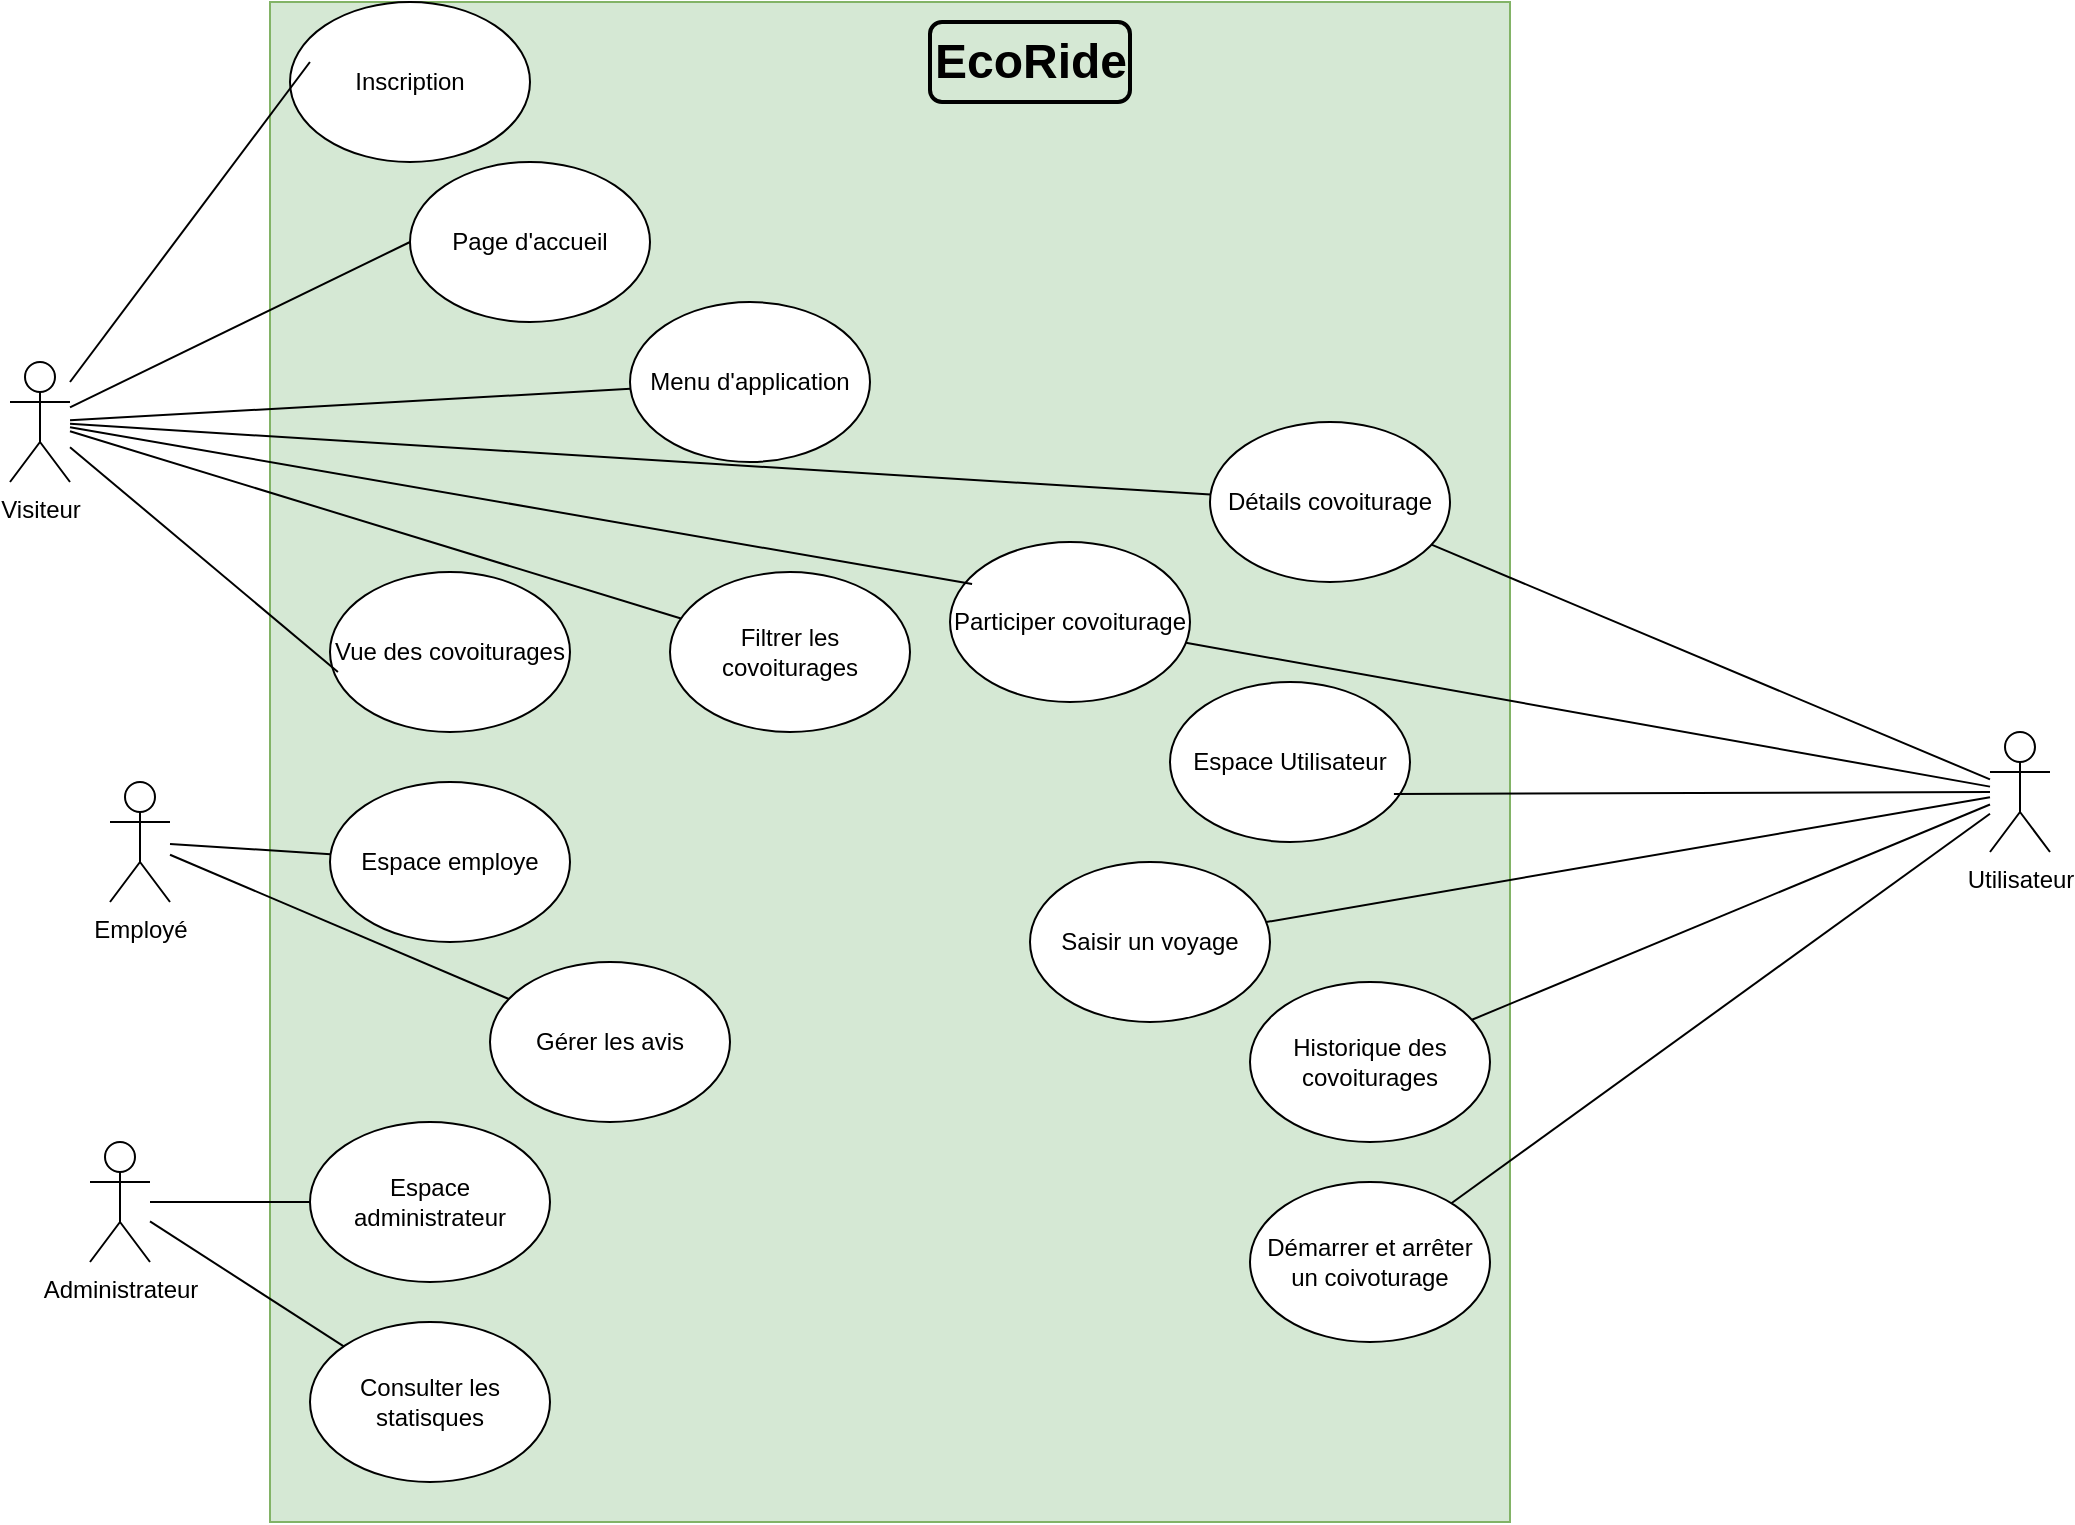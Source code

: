<mxfile version="26.0.16">
  <diagram name="Page-1" id="DXdzLVKKX74UFcC71-x3">
    <mxGraphModel dx="1434" dy="884" grid="1" gridSize="10" guides="1" tooltips="1" connect="1" arrows="1" fold="1" page="1" pageScale="1" pageWidth="827" pageHeight="1169" math="0" shadow="0">
      <root>
        <mxCell id="0" />
        <mxCell id="1" parent="0" />
        <mxCell id="vplq1tkEMpHksFh4a3WS-12" value="&lt;h1&gt;&lt;br&gt;&lt;/h1&gt;" style="rounded=0;whiteSpace=wrap;html=1;align=center;fillColor=#d5e8d4;strokeColor=#82b366;" vertex="1" parent="1">
          <mxGeometry x="160" y="160" width="620" height="760" as="geometry" />
        </mxCell>
        <mxCell id="vplq1tkEMpHksFh4a3WS-13" value="EcoRide" style="text;strokeColor=default;fillColor=none;html=1;fontSize=24;fontStyle=1;verticalAlign=middle;align=center;rounded=1;strokeWidth=2;" vertex="1" parent="1">
          <mxGeometry x="490" y="170" width="100" height="40" as="geometry" />
        </mxCell>
        <mxCell id="vplq1tkEMpHksFh4a3WS-48" style="rounded=0;orthogonalLoop=1;jettySize=auto;html=1;endArrow=none;startFill=0;" edge="1" parent="1" source="vplq1tkEMpHksFh4a3WS-14" target="vplq1tkEMpHksFh4a3WS-47">
          <mxGeometry relative="1" as="geometry" />
        </mxCell>
        <mxCell id="vplq1tkEMpHksFh4a3WS-50" style="rounded=0;orthogonalLoop=1;jettySize=auto;html=1;endArrow=none;startFill=0;" edge="1" parent="1" source="vplq1tkEMpHksFh4a3WS-14" target="vplq1tkEMpHksFh4a3WS-49">
          <mxGeometry relative="1" as="geometry" />
        </mxCell>
        <mxCell id="vplq1tkEMpHksFh4a3WS-14" value="Administrateur" style="shape=umlActor;verticalLabelPosition=bottom;verticalAlign=top;html=1;outlineConnect=0;" vertex="1" parent="1">
          <mxGeometry x="70" y="730" width="30" height="60" as="geometry" />
        </mxCell>
        <mxCell id="vplq1tkEMpHksFh4a3WS-26" style="rounded=0;orthogonalLoop=1;jettySize=auto;html=1;entryX=0;entryY=0.5;entryDx=0;entryDy=0;endArrow=none;startFill=0;" edge="1" parent="1" source="vplq1tkEMpHksFh4a3WS-15" target="vplq1tkEMpHksFh4a3WS-21">
          <mxGeometry relative="1" as="geometry" />
        </mxCell>
        <mxCell id="vplq1tkEMpHksFh4a3WS-27" style="rounded=0;orthogonalLoop=1;jettySize=auto;html=1;endArrow=none;startFill=0;" edge="1" parent="1" source="vplq1tkEMpHksFh4a3WS-15" target="vplq1tkEMpHksFh4a3WS-22">
          <mxGeometry relative="1" as="geometry" />
        </mxCell>
        <mxCell id="vplq1tkEMpHksFh4a3WS-29" style="rounded=0;orthogonalLoop=1;jettySize=auto;html=1;endArrow=none;startFill=0;" edge="1" parent="1" source="vplq1tkEMpHksFh4a3WS-15" target="vplq1tkEMpHksFh4a3WS-24">
          <mxGeometry relative="1" as="geometry" />
        </mxCell>
        <mxCell id="vplq1tkEMpHksFh4a3WS-30" style="rounded=0;orthogonalLoop=1;jettySize=auto;html=1;endArrow=none;startFill=0;" edge="1" parent="1" source="vplq1tkEMpHksFh4a3WS-15" target="vplq1tkEMpHksFh4a3WS-23">
          <mxGeometry relative="1" as="geometry" />
        </mxCell>
        <mxCell id="vplq1tkEMpHksFh4a3WS-15" value="Visiteur" style="shape=umlActor;verticalLabelPosition=bottom;verticalAlign=top;html=1;outlineConnect=0;" vertex="1" parent="1">
          <mxGeometry x="30" y="340" width="30" height="60" as="geometry" />
        </mxCell>
        <mxCell id="vplq1tkEMpHksFh4a3WS-32" style="rounded=0;orthogonalLoop=1;jettySize=auto;html=1;endArrow=none;startFill=0;" edge="1" parent="1" source="vplq1tkEMpHksFh4a3WS-17" target="vplq1tkEMpHksFh4a3WS-23">
          <mxGeometry relative="1" as="geometry" />
        </mxCell>
        <mxCell id="vplq1tkEMpHksFh4a3WS-35" style="rounded=0;orthogonalLoop=1;jettySize=auto;html=1;endArrow=none;startFill=0;" edge="1" parent="1" source="vplq1tkEMpHksFh4a3WS-17" target="vplq1tkEMpHksFh4a3WS-33">
          <mxGeometry relative="1" as="geometry" />
        </mxCell>
        <mxCell id="vplq1tkEMpHksFh4a3WS-17" value="Utilisateur" style="shape=umlActor;verticalLabelPosition=bottom;verticalAlign=top;html=1;outlineConnect=0;" vertex="1" parent="1">
          <mxGeometry x="1020" y="525" width="30" height="60" as="geometry" />
        </mxCell>
        <mxCell id="vplq1tkEMpHksFh4a3WS-46" style="rounded=0;orthogonalLoop=1;jettySize=auto;html=1;endArrow=none;startFill=0;" edge="1" parent="1" source="vplq1tkEMpHksFh4a3WS-18" target="vplq1tkEMpHksFh4a3WS-44">
          <mxGeometry relative="1" as="geometry" />
        </mxCell>
        <mxCell id="vplq1tkEMpHksFh4a3WS-52" style="rounded=0;orthogonalLoop=1;jettySize=auto;html=1;endArrow=none;startFill=0;" edge="1" parent="1" source="vplq1tkEMpHksFh4a3WS-18" target="vplq1tkEMpHksFh4a3WS-51">
          <mxGeometry relative="1" as="geometry" />
        </mxCell>
        <mxCell id="vplq1tkEMpHksFh4a3WS-18" value="Employé" style="shape=umlActor;verticalLabelPosition=bottom;verticalAlign=top;html=1;outlineConnect=0;" vertex="1" parent="1">
          <mxGeometry x="80" y="550" width="30" height="60" as="geometry" />
        </mxCell>
        <mxCell id="vplq1tkEMpHksFh4a3WS-19" value="Inscription" style="ellipse;whiteSpace=wrap;html=1;" vertex="1" parent="1">
          <mxGeometry x="170" y="160" width="120" height="80" as="geometry" />
        </mxCell>
        <mxCell id="vplq1tkEMpHksFh4a3WS-20" style="rounded=0;orthogonalLoop=1;jettySize=auto;html=1;entryX=0.083;entryY=0.375;entryDx=0;entryDy=0;entryPerimeter=0;endArrow=none;startFill=0;" edge="1" parent="1" source="vplq1tkEMpHksFh4a3WS-15" target="vplq1tkEMpHksFh4a3WS-19">
          <mxGeometry relative="1" as="geometry" />
        </mxCell>
        <mxCell id="vplq1tkEMpHksFh4a3WS-21" value="Page d&#39;accueil" style="ellipse;whiteSpace=wrap;html=1;" vertex="1" parent="1">
          <mxGeometry x="230" y="240" width="120" height="80" as="geometry" />
        </mxCell>
        <mxCell id="vplq1tkEMpHksFh4a3WS-22" value="Menu d&#39;application" style="ellipse;whiteSpace=wrap;html=1;" vertex="1" parent="1">
          <mxGeometry x="340" y="310" width="120" height="80" as="geometry" />
        </mxCell>
        <mxCell id="vplq1tkEMpHksFh4a3WS-23" value="Détails covoiturage" style="ellipse;whiteSpace=wrap;html=1;" vertex="1" parent="1">
          <mxGeometry x="630" y="370" width="120" height="80" as="geometry" />
        </mxCell>
        <mxCell id="vplq1tkEMpHksFh4a3WS-24" value="Filtrer les covoiturages" style="ellipse;whiteSpace=wrap;html=1;" vertex="1" parent="1">
          <mxGeometry x="360" y="445" width="120" height="80" as="geometry" />
        </mxCell>
        <mxCell id="vplq1tkEMpHksFh4a3WS-25" value="Vue des covoiturages" style="ellipse;whiteSpace=wrap;html=1;" vertex="1" parent="1">
          <mxGeometry x="190" y="445" width="120" height="80" as="geometry" />
        </mxCell>
        <mxCell id="vplq1tkEMpHksFh4a3WS-28" style="rounded=0;orthogonalLoop=1;jettySize=auto;html=1;entryX=0.033;entryY=0.625;entryDx=0;entryDy=0;entryPerimeter=0;endArrow=none;startFill=0;" edge="1" parent="1" source="vplq1tkEMpHksFh4a3WS-15" target="vplq1tkEMpHksFh4a3WS-25">
          <mxGeometry relative="1" as="geometry" />
        </mxCell>
        <mxCell id="vplq1tkEMpHksFh4a3WS-33" value="Participer covoiturage" style="ellipse;whiteSpace=wrap;html=1;" vertex="1" parent="1">
          <mxGeometry x="500" y="430" width="120" height="80" as="geometry" />
        </mxCell>
        <mxCell id="vplq1tkEMpHksFh4a3WS-34" style="rounded=0;orthogonalLoop=1;jettySize=auto;html=1;entryX=0.092;entryY=0.263;entryDx=0;entryDy=0;entryPerimeter=0;endArrow=none;startFill=0;" edge="1" parent="1" source="vplq1tkEMpHksFh4a3WS-15" target="vplq1tkEMpHksFh4a3WS-33">
          <mxGeometry relative="1" as="geometry" />
        </mxCell>
        <mxCell id="vplq1tkEMpHksFh4a3WS-36" value="Espace Utilisateur" style="ellipse;whiteSpace=wrap;html=1;" vertex="1" parent="1">
          <mxGeometry x="610" y="500" width="120" height="80" as="geometry" />
        </mxCell>
        <mxCell id="vplq1tkEMpHksFh4a3WS-37" style="rounded=0;orthogonalLoop=1;jettySize=auto;html=1;entryX=0.933;entryY=0.7;entryDx=0;entryDy=0;entryPerimeter=0;endArrow=none;startFill=0;" edge="1" parent="1" source="vplq1tkEMpHksFh4a3WS-17" target="vplq1tkEMpHksFh4a3WS-36">
          <mxGeometry relative="1" as="geometry" />
        </mxCell>
        <mxCell id="vplq1tkEMpHksFh4a3WS-39" style="rounded=0;orthogonalLoop=1;jettySize=auto;html=1;endArrow=none;startFill=0;" edge="1" parent="1" source="vplq1tkEMpHksFh4a3WS-38" target="vplq1tkEMpHksFh4a3WS-17">
          <mxGeometry relative="1" as="geometry" />
        </mxCell>
        <mxCell id="vplq1tkEMpHksFh4a3WS-38" value="Saisir un voyage" style="ellipse;whiteSpace=wrap;html=1;" vertex="1" parent="1">
          <mxGeometry x="540" y="590" width="120" height="80" as="geometry" />
        </mxCell>
        <mxCell id="vplq1tkEMpHksFh4a3WS-41" style="rounded=0;orthogonalLoop=1;jettySize=auto;html=1;endArrow=none;startFill=0;" edge="1" parent="1" source="vplq1tkEMpHksFh4a3WS-40" target="vplq1tkEMpHksFh4a3WS-17">
          <mxGeometry relative="1" as="geometry" />
        </mxCell>
        <mxCell id="vplq1tkEMpHksFh4a3WS-40" value="Historique des covoiturages" style="ellipse;whiteSpace=wrap;html=1;" vertex="1" parent="1">
          <mxGeometry x="650" y="650" width="120" height="80" as="geometry" />
        </mxCell>
        <mxCell id="vplq1tkEMpHksFh4a3WS-43" style="rounded=0;orthogonalLoop=1;jettySize=auto;html=1;endArrow=none;startFill=0;" edge="1" parent="1" source="vplq1tkEMpHksFh4a3WS-42" target="vplq1tkEMpHksFh4a3WS-17">
          <mxGeometry relative="1" as="geometry" />
        </mxCell>
        <mxCell id="vplq1tkEMpHksFh4a3WS-42" value="Démarrer et arrêter un coivoturage" style="ellipse;whiteSpace=wrap;html=1;" vertex="1" parent="1">
          <mxGeometry x="650" y="750" width="120" height="80" as="geometry" />
        </mxCell>
        <mxCell id="vplq1tkEMpHksFh4a3WS-44" value="Espace employe" style="ellipse;whiteSpace=wrap;html=1;" vertex="1" parent="1">
          <mxGeometry x="190" y="550" width="120" height="80" as="geometry" />
        </mxCell>
        <mxCell id="vplq1tkEMpHksFh4a3WS-47" value="Espace administrateur" style="ellipse;whiteSpace=wrap;html=1;" vertex="1" parent="1">
          <mxGeometry x="180" y="720" width="120" height="80" as="geometry" />
        </mxCell>
        <mxCell id="vplq1tkEMpHksFh4a3WS-49" value="Consulter les statisques" style="ellipse;whiteSpace=wrap;html=1;" vertex="1" parent="1">
          <mxGeometry x="180" y="820" width="120" height="80" as="geometry" />
        </mxCell>
        <mxCell id="vplq1tkEMpHksFh4a3WS-51" value="Gérer les avis" style="ellipse;whiteSpace=wrap;html=1;" vertex="1" parent="1">
          <mxGeometry x="270" y="640" width="120" height="80" as="geometry" />
        </mxCell>
      </root>
    </mxGraphModel>
  </diagram>
</mxfile>
